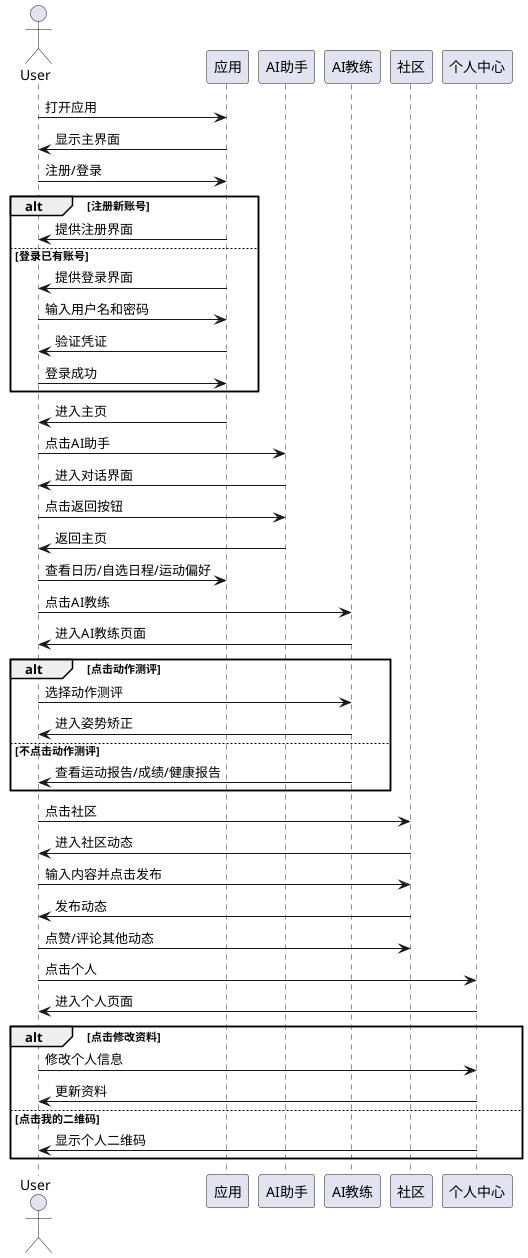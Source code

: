 @startuml
'https://plantuml.com/sequence-diagram

@startuml
actor User
participant "应用" as App
participant "AI助手" as AIAssistant
participant "AI教练" as AICoach
participant "社区" as Community
participant "个人中心" as Profile

User -> App : 打开应用
App -> User : 显示主界面

User -> App : 注册/登录
alt 注册新账号
    App -> User : 提供注册界面
else 登录已有账号
    App -> User : 提供登录界面
    User -> App : 输入用户名和密码
    App -> User : 验证凭证
    User -> App : 登录成功
end
App -> User : 进入主页

User -> AIAssistant : 点击AI助手
AIAssistant -> User : 进入对话界面
User -> AIAssistant : 点击返回按钮
AIAssistant -> User : 返回主页

User -> App : 查看日历/自选日程/运动偏好

User -> AICoach : 点击AI教练
AICoach -> User : 进入AI教练页面

alt 点击动作测评
    User -> AICoach : 选择动作测评
    AICoach -> User : 进入姿势矫正
else 不点击动作测评
    AICoach -> User : 查看运动报告/成绩/健康报告
end

User -> Community : 点击社区
Community -> User : 进入社区动态
User -> Community : 输入内容并点击发布
Community -> User : 发布动态
User -> Community : 点赞/评论其他动态

User -> Profile : 点击个人
Profile -> User : 进入个人页面
alt 点击修改资料
    User -> Profile : 修改个人信息
    Profile -> User : 更新资料
else 点击我的二维码
    Profile -> User : 显示个人二维码
end

@enduml
